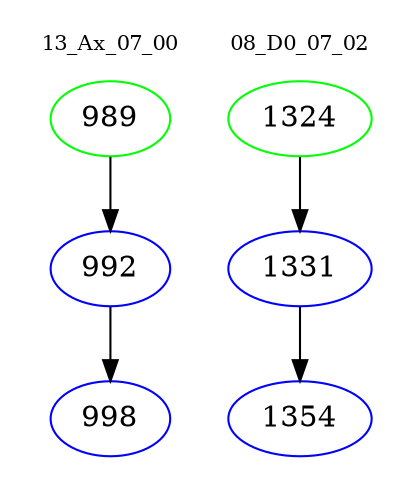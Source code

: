 digraph{
subgraph cluster_0 {
color = white
label = "13_Ax_07_00";
fontsize=10;
T0_989 [label="989", color="green"]
T0_989 -> T0_992 [color="black"]
T0_992 [label="992", color="blue"]
T0_992 -> T0_998 [color="black"]
T0_998 [label="998", color="blue"]
}
subgraph cluster_1 {
color = white
label = "08_D0_07_02";
fontsize=10;
T1_1324 [label="1324", color="green"]
T1_1324 -> T1_1331 [color="black"]
T1_1331 [label="1331", color="blue"]
T1_1331 -> T1_1354 [color="black"]
T1_1354 [label="1354", color="blue"]
}
}
